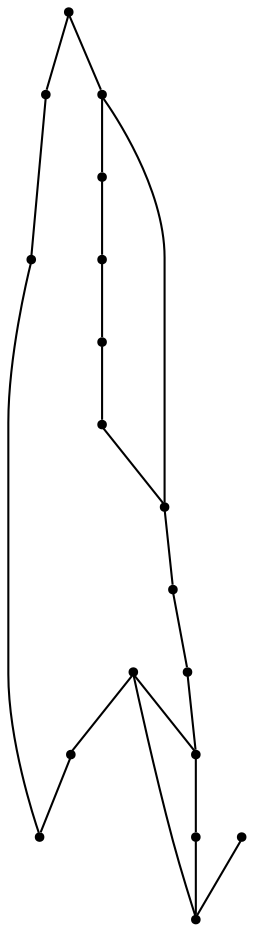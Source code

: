 graph {
  node [shape=point,comment="{\"directed\":false,\"doi\":\"10.1007/3-540-36151-0_24\",\"figure\":\"1 (5)\"}"]

  v0 [pos="914.6072864532472,1044.6359687381323"]
  v1 [pos="915.4489358266196,1073.0277432335752"]
  v2 [pos="914.9260361989341,1142.4318366580542"]
  v3 [pos="596.8260606129965,1141.3787417941626"]
  v4 [pos="515.8552090326946,1142.4318366580542"]
  v5 [pos="746.6614246368409,1142.4318366580542"]
  v6 [pos="787.1583302815756,1044.6359687381323"]
  v7 [pos="788.4208679199219,887.112002902561"]
  v8 [pos="787.1583302815756,823.8089137607153"]
  v9 [pos="746.146853764852,1045.6860277387834"]
  v10 [pos="645.184342066447,1049.3693722618955"]
  v11 [pos="747.1989154815675,821.7036777072485"]
  v12 [pos="709.6416473388672,823.8131099277075"]
  v13 [pos="645.198933283488,823.8089137607153"]
  v14 [pos="645.0927257537842,909.9047236972388"]
  v15 [pos="645.6874847412109,1011.8152035607236"]
  v16 [pos="596.8260606129965,1051.9954257541235"]
  v17 [pos="515.8572912216187,1049.892271889581"]

  v0 -- v8 [id="-1",pos="914.6072864532472,1044.6359687381323 914.9290720621746,823.8079918755429 914.9290720621746,823.8079918755429 914.9290720621746,823.8079918755429 787.1583302815756,823.8089137607153 787.1583302815756,823.8089137607153 787.1583302815756,823.8089137607153"]
  v4 -- v17 [id="-2",pos="515.8552090326946,1142.4318366580542 515.8572912216187,1049.892271889581 515.8572912216187,1049.892271889581 515.8572912216187,1049.892271889581"]
  v3 -- v5 [id="-3",pos="596.8260606129965,1141.3787417941626 746.6614246368409,1142.4318366580542 746.6614246368409,1142.4318366580542 746.6614246368409,1142.4318366580542"]
  v5 -- v2 [id="-4",pos="746.6614246368409,1142.4318366580542 914.9260361989341,1142.4318366580542 914.9260361989341,1142.4318366580542 914.9260361989341,1142.4318366580542"]
  v17 -- v13 [id="-6",pos="515.8572912216187,1049.892271889581 515.858268737793,823.8079918755429 515.858268737793,823.8079918755429 515.858268737793,823.8079918755429 645.198933283488,823.8089137607153 645.198933283488,823.8089137607153 645.198933283488,823.8089137607153"]
  v4 -- v3 [id="-7",pos="515.8552090326946,1142.4318366580542 596.8260606129965,1141.3787417941626 596.8260606129965,1141.3787417941626 596.8260606129965,1141.3787417941626"]
  v17 -- v16 [id="-55",pos="515.8572912216187,1049.892271889581 596.8260606129965,1051.9954257541235 596.8260606129965,1051.9954257541235 596.8260606129965,1051.9954257541235"]
  v16 -- v10 [id="-56",pos="596.8260606129965,1051.9954257541235 645.184342066447,1049.3693722618955 645.184342066447,1049.3693722618955 645.184342066447,1049.3693722618955"]
  v13 -- v12 [id="-57",pos="645.198933283488,823.8089137607153 709.6416473388672,823.8131099277075 709.6416473388672,823.8131099277075 709.6416473388672,823.8131099277075"]
  v12 -- v11 [id="-58",pos="709.6416473388672,823.8131099277075 747.1989154815675,821.7036777072485 747.1989154815675,821.7036777072485 747.1989154815675,821.7036777072485"]
  v11 -- v8 [id="-59",pos="747.1989154815675,821.7036777072485 787.1583302815756,823.8089137607153 787.1583302815756,823.8089137607153 787.1583302815756,823.8089137607153"]
  v10 -- v15 [id="-110",pos="645.184342066447,1049.3693722618955 645.6874847412109,1011.8152035607236 645.6874847412109,1011.8152035607236 645.6874847412109,1011.8152035607236"]
  v15 -- v14 [id="-111",pos="645.6874847412109,1011.8152035607236 645.0927257537842,909.9047236972388 645.0927257537842,909.9047236972388 645.0927257537842,909.9047236972388"]
  v14 -- v13 [id="-112",pos="645.0927257537842,909.9047236972388 645.198933283488,823.8089137607153 645.198933283488,823.8089137607153 645.198933283488,823.8089137607153"]
  v9 -- v6 [id="-117",pos="746.146853764852,1045.6860277387834 787.1583302815756,1044.6359687381323 787.1583302815756,1044.6359687381323 787.1583302815756,1044.6359687381323"]
  v6 -- v0 [id="-119",pos="787.1583302815756,1044.6359687381323 914.6072864532472,1044.6359687381323 914.6072864532472,1044.6359687381323 914.6072864532472,1044.6359687381323"]
  v8 -- v7 [id="-120",pos="787.1583302815756,823.8089137607153 788.4208679199219,887.112002902561 788.4208679199219,887.112002902561 788.4208679199219,887.112002902561"]
  v7 -- v6 [id="-121",pos="788.4208679199219,887.112002902561 787.1583302815756,1044.6359687381323 787.1583302815756,1044.6359687381323 787.1583302815756,1044.6359687381323"]
  v0 -- v1 [id="-126",pos="914.6072864532472,1044.6359687381323 915.4489358266196,1073.0277432335752 915.4489358266196,1073.0277432335752 915.4489358266196,1073.0277432335752"]
  v1 -- v2 [id="-127",pos="915.4489358266196,1073.0277432335752 914.9260361989341,1142.4318366580542 914.9260361989341,1142.4318366580542 914.9260361989341,1142.4318366580542"]
}